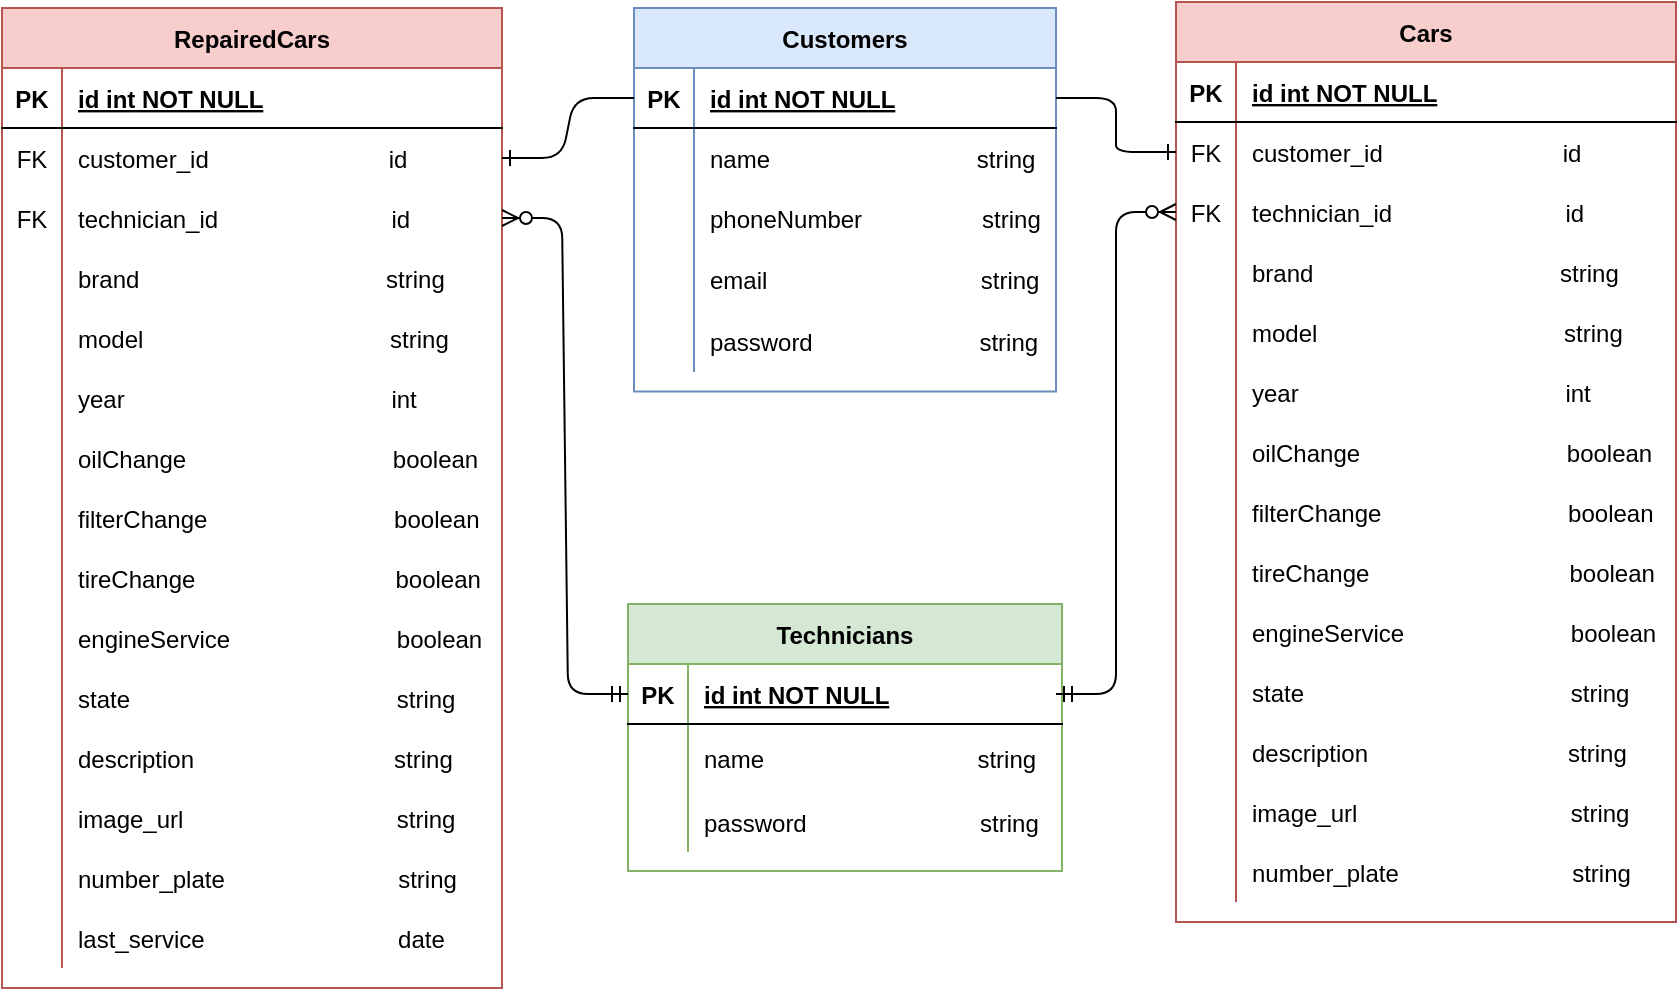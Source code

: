 <mxfile version="17.1.2" type="device"><diagram id="R2lEEEUBdFMjLlhIrx00" name="Page-1"><mxGraphModel dx="1389" dy="529" grid="0" gridSize="10" guides="1" tooltips="1" connect="1" arrows="1" fold="1" page="0" pageScale="1" pageWidth="850" pageHeight="1100" math="0" shadow="0" extFonts="Permanent Marker^https://fonts.googleapis.com/css?family=Permanent+Marker"><root><mxCell id="0"/><mxCell id="1" parent="0"/><mxCell id="C-vyLk0tnHw3VtMMgP7b-2" value="Technicians" style="shape=table;startSize=30;container=1;collapsible=1;childLayout=tableLayout;fixedRows=1;rowLines=0;fontStyle=1;align=center;resizeLast=1;fillColor=#d5e8d4;strokeColor=#82b366;" parent="1" vertex="1"><mxGeometry x="175" y="628" width="217" height="133.55" as="geometry"/></mxCell><mxCell id="C-vyLk0tnHw3VtMMgP7b-3" value="" style="shape=partialRectangle;collapsible=0;dropTarget=0;pointerEvents=0;fillColor=none;points=[[0,0.5],[1,0.5]];portConstraint=eastwest;top=0;left=0;right=0;bottom=1;" parent="C-vyLk0tnHw3VtMMgP7b-2" vertex="1"><mxGeometry y="30" width="217" height="30" as="geometry"/></mxCell><mxCell id="C-vyLk0tnHw3VtMMgP7b-4" value="PK" style="shape=partialRectangle;overflow=hidden;connectable=0;fillColor=none;top=0;left=0;bottom=0;right=0;fontStyle=1;" parent="C-vyLk0tnHw3VtMMgP7b-3" vertex="1"><mxGeometry width="30" height="30" as="geometry"><mxRectangle width="30" height="30" as="alternateBounds"/></mxGeometry></mxCell><mxCell id="C-vyLk0tnHw3VtMMgP7b-5" value="id int NOT NULL " style="shape=partialRectangle;overflow=hidden;connectable=0;fillColor=none;top=0;left=0;bottom=0;right=0;align=left;spacingLeft=6;fontStyle=5;" parent="C-vyLk0tnHw3VtMMgP7b-3" vertex="1"><mxGeometry x="30" width="187" height="30" as="geometry"><mxRectangle width="187" height="30" as="alternateBounds"/></mxGeometry></mxCell><mxCell id="C-vyLk0tnHw3VtMMgP7b-6" value="" style="shape=partialRectangle;collapsible=0;dropTarget=0;pointerEvents=0;fillColor=none;points=[[0,0.5],[1,0.5]];portConstraint=eastwest;top=0;left=0;right=0;bottom=0;" parent="C-vyLk0tnHw3VtMMgP7b-2" vertex="1"><mxGeometry y="60" width="217" height="34" as="geometry"/></mxCell><mxCell id="C-vyLk0tnHw3VtMMgP7b-7" value="" style="shape=partialRectangle;overflow=hidden;connectable=0;fillColor=none;top=0;left=0;bottom=0;right=0;" parent="C-vyLk0tnHw3VtMMgP7b-6" vertex="1"><mxGeometry width="30" height="34" as="geometry"><mxRectangle width="30" height="34" as="alternateBounds"/></mxGeometry></mxCell><mxCell id="C-vyLk0tnHw3VtMMgP7b-8" value="name                                string" style="shape=partialRectangle;overflow=hidden;connectable=0;fillColor=none;top=0;left=0;bottom=0;right=0;align=left;spacingLeft=6;" parent="C-vyLk0tnHw3VtMMgP7b-6" vertex="1"><mxGeometry x="30" width="187" height="34" as="geometry"><mxRectangle width="187" height="34" as="alternateBounds"/></mxGeometry></mxCell><mxCell id="Mqm0urqVZtqfO7B7NkqS-4" style="shape=partialRectangle;collapsible=0;dropTarget=0;pointerEvents=0;fillColor=none;points=[[0,0.5],[1,0.5]];portConstraint=eastwest;top=0;left=0;right=0;bottom=0;" parent="C-vyLk0tnHw3VtMMgP7b-2" vertex="1"><mxGeometry y="94" width="217" height="30" as="geometry"/></mxCell><mxCell id="Mqm0urqVZtqfO7B7NkqS-5" style="shape=partialRectangle;overflow=hidden;connectable=0;fillColor=none;top=0;left=0;bottom=0;right=0;" parent="Mqm0urqVZtqfO7B7NkqS-4" vertex="1"><mxGeometry width="30" height="30" as="geometry"><mxRectangle width="30" height="30" as="alternateBounds"/></mxGeometry></mxCell><mxCell id="Mqm0urqVZtqfO7B7NkqS-6" value="password                          string" style="shape=partialRectangle;overflow=hidden;connectable=0;fillColor=none;top=0;left=0;bottom=0;right=0;align=left;spacingLeft=6;" parent="Mqm0urqVZtqfO7B7NkqS-4" vertex="1"><mxGeometry x="30" width="187" height="30" as="geometry"><mxRectangle width="187" height="30" as="alternateBounds"/></mxGeometry></mxCell><mxCell id="C-vyLk0tnHw3VtMMgP7b-13" value="Cars" style="shape=table;startSize=30;container=1;collapsible=1;childLayout=tableLayout;fixedRows=1;rowLines=0;fontStyle=1;align=center;resizeLast=1;fillColor=#f8cecc;strokeColor=#b85450;" parent="1" vertex="1"><mxGeometry x="449" y="327" width="250" height="460" as="geometry"/></mxCell><mxCell id="C-vyLk0tnHw3VtMMgP7b-14" value="" style="shape=partialRectangle;collapsible=0;dropTarget=0;pointerEvents=0;fillColor=none;points=[[0,0.5],[1,0.5]];portConstraint=eastwest;top=0;left=0;right=0;bottom=1;" parent="C-vyLk0tnHw3VtMMgP7b-13" vertex="1"><mxGeometry y="30" width="250" height="30" as="geometry"/></mxCell><mxCell id="C-vyLk0tnHw3VtMMgP7b-15" value="PK" style="shape=partialRectangle;overflow=hidden;connectable=0;fillColor=none;top=0;left=0;bottom=0;right=0;fontStyle=1;" parent="C-vyLk0tnHw3VtMMgP7b-14" vertex="1"><mxGeometry width="30" height="30" as="geometry"><mxRectangle width="30" height="30" as="alternateBounds"/></mxGeometry></mxCell><mxCell id="C-vyLk0tnHw3VtMMgP7b-16" value="id int NOT NULL " style="shape=partialRectangle;overflow=hidden;connectable=0;fillColor=none;top=0;left=0;bottom=0;right=0;align=left;spacingLeft=6;fontStyle=5;" parent="C-vyLk0tnHw3VtMMgP7b-14" vertex="1"><mxGeometry x="30" width="220" height="30" as="geometry"><mxRectangle width="220" height="30" as="alternateBounds"/></mxGeometry></mxCell><mxCell id="C-vyLk0tnHw3VtMMgP7b-17" value="" style="shape=partialRectangle;collapsible=0;dropTarget=0;pointerEvents=0;fillColor=none;points=[[0,0.5],[1,0.5]];portConstraint=eastwest;top=0;left=0;right=0;bottom=0;" parent="C-vyLk0tnHw3VtMMgP7b-13" vertex="1"><mxGeometry y="60" width="250" height="30" as="geometry"/></mxCell><mxCell id="C-vyLk0tnHw3VtMMgP7b-18" value="FK" style="shape=partialRectangle;overflow=hidden;connectable=0;fillColor=none;top=0;left=0;bottom=0;right=0;" parent="C-vyLk0tnHw3VtMMgP7b-17" vertex="1"><mxGeometry width="30" height="30" as="geometry"><mxRectangle width="30" height="30" as="alternateBounds"/></mxGeometry></mxCell><mxCell id="C-vyLk0tnHw3VtMMgP7b-19" value="customer_id                           id" style="shape=partialRectangle;overflow=hidden;connectable=0;fillColor=none;top=0;left=0;bottom=0;right=0;align=left;spacingLeft=6;" parent="C-vyLk0tnHw3VtMMgP7b-17" vertex="1"><mxGeometry x="30" width="220" height="30" as="geometry"><mxRectangle width="220" height="30" as="alternateBounds"/></mxGeometry></mxCell><mxCell id="C-vyLk0tnHw3VtMMgP7b-20" value="" style="shape=partialRectangle;collapsible=0;dropTarget=0;pointerEvents=0;fillColor=none;points=[[0,0.5],[1,0.5]];portConstraint=eastwest;top=0;left=0;right=0;bottom=0;" parent="C-vyLk0tnHw3VtMMgP7b-13" vertex="1"><mxGeometry y="90" width="250" height="30" as="geometry"/></mxCell><mxCell id="C-vyLk0tnHw3VtMMgP7b-21" value="FK" style="shape=partialRectangle;overflow=hidden;connectable=0;fillColor=none;top=0;left=0;bottom=0;right=0;" parent="C-vyLk0tnHw3VtMMgP7b-20" vertex="1"><mxGeometry width="30" height="30" as="geometry"><mxRectangle width="30" height="30" as="alternateBounds"/></mxGeometry></mxCell><mxCell id="C-vyLk0tnHw3VtMMgP7b-22" value="technician_id                          id" style="shape=partialRectangle;overflow=hidden;connectable=0;fillColor=none;top=0;left=0;bottom=0;right=0;align=left;spacingLeft=6;" parent="C-vyLk0tnHw3VtMMgP7b-20" vertex="1"><mxGeometry x="30" width="220" height="30" as="geometry"><mxRectangle width="220" height="30" as="alternateBounds"/></mxGeometry></mxCell><mxCell id="zgxQLQ_SiuLuktOPLEyu-15" style="shape=partialRectangle;collapsible=0;dropTarget=0;pointerEvents=0;fillColor=none;points=[[0,0.5],[1,0.5]];portConstraint=eastwest;top=0;left=0;right=0;bottom=0;" parent="C-vyLk0tnHw3VtMMgP7b-13" vertex="1"><mxGeometry y="120" width="250" height="30" as="geometry"/></mxCell><mxCell id="zgxQLQ_SiuLuktOPLEyu-16" style="shape=partialRectangle;overflow=hidden;connectable=0;fillColor=none;top=0;left=0;bottom=0;right=0;" parent="zgxQLQ_SiuLuktOPLEyu-15" vertex="1"><mxGeometry width="30" height="30" as="geometry"><mxRectangle width="30" height="30" as="alternateBounds"/></mxGeometry></mxCell><mxCell id="zgxQLQ_SiuLuktOPLEyu-17" value="brand                                     string" style="shape=partialRectangle;overflow=hidden;connectable=0;fillColor=none;top=0;left=0;bottom=0;right=0;align=left;spacingLeft=6;" parent="zgxQLQ_SiuLuktOPLEyu-15" vertex="1"><mxGeometry x="30" width="220" height="30" as="geometry"><mxRectangle width="220" height="30" as="alternateBounds"/></mxGeometry></mxCell><mxCell id="zgxQLQ_SiuLuktOPLEyu-18" style="shape=partialRectangle;collapsible=0;dropTarget=0;pointerEvents=0;fillColor=none;points=[[0,0.5],[1,0.5]];portConstraint=eastwest;top=0;left=0;right=0;bottom=0;" parent="C-vyLk0tnHw3VtMMgP7b-13" vertex="1"><mxGeometry y="150" width="250" height="30" as="geometry"/></mxCell><mxCell id="zgxQLQ_SiuLuktOPLEyu-19" style="shape=partialRectangle;overflow=hidden;connectable=0;fillColor=none;top=0;left=0;bottom=0;right=0;" parent="zgxQLQ_SiuLuktOPLEyu-18" vertex="1"><mxGeometry width="30" height="30" as="geometry"><mxRectangle width="30" height="30" as="alternateBounds"/></mxGeometry></mxCell><mxCell id="zgxQLQ_SiuLuktOPLEyu-20" value="model                                     string" style="shape=partialRectangle;overflow=hidden;connectable=0;fillColor=none;top=0;left=0;bottom=0;right=0;align=left;spacingLeft=6;" parent="zgxQLQ_SiuLuktOPLEyu-18" vertex="1"><mxGeometry x="30" width="220" height="30" as="geometry"><mxRectangle width="220" height="30" as="alternateBounds"/></mxGeometry></mxCell><mxCell id="zgxQLQ_SiuLuktOPLEyu-21" style="shape=partialRectangle;collapsible=0;dropTarget=0;pointerEvents=0;fillColor=none;points=[[0,0.5],[1,0.5]];portConstraint=eastwest;top=0;left=0;right=0;bottom=0;" parent="C-vyLk0tnHw3VtMMgP7b-13" vertex="1"><mxGeometry y="180" width="250" height="30" as="geometry"/></mxCell><mxCell id="zgxQLQ_SiuLuktOPLEyu-22" style="shape=partialRectangle;overflow=hidden;connectable=0;fillColor=none;top=0;left=0;bottom=0;right=0;" parent="zgxQLQ_SiuLuktOPLEyu-21" vertex="1"><mxGeometry width="30" height="30" as="geometry"><mxRectangle width="30" height="30" as="alternateBounds"/></mxGeometry></mxCell><mxCell id="zgxQLQ_SiuLuktOPLEyu-23" value="year                                        int " style="shape=partialRectangle;overflow=hidden;connectable=0;fillColor=none;top=0;left=0;bottom=0;right=0;align=left;spacingLeft=6;" parent="zgxQLQ_SiuLuktOPLEyu-21" vertex="1"><mxGeometry x="30" width="220" height="30" as="geometry"><mxRectangle width="220" height="30" as="alternateBounds"/></mxGeometry></mxCell><mxCell id="zgxQLQ_SiuLuktOPLEyu-24" style="shape=partialRectangle;collapsible=0;dropTarget=0;pointerEvents=0;fillColor=none;points=[[0,0.5],[1,0.5]];portConstraint=eastwest;top=0;left=0;right=0;bottom=0;" parent="C-vyLk0tnHw3VtMMgP7b-13" vertex="1"><mxGeometry y="210" width="250" height="30" as="geometry"/></mxCell><mxCell id="zgxQLQ_SiuLuktOPLEyu-25" style="shape=partialRectangle;overflow=hidden;connectable=0;fillColor=none;top=0;left=0;bottom=0;right=0;" parent="zgxQLQ_SiuLuktOPLEyu-24" vertex="1"><mxGeometry width="30" height="30" as="geometry"><mxRectangle width="30" height="30" as="alternateBounds"/></mxGeometry></mxCell><mxCell id="zgxQLQ_SiuLuktOPLEyu-26" value="oilChange                               boolean" style="shape=partialRectangle;overflow=hidden;connectable=0;fillColor=none;top=0;left=0;bottom=0;right=0;align=left;spacingLeft=6;" parent="zgxQLQ_SiuLuktOPLEyu-24" vertex="1"><mxGeometry x="30" width="220" height="30" as="geometry"><mxRectangle width="220" height="30" as="alternateBounds"/></mxGeometry></mxCell><mxCell id="zgxQLQ_SiuLuktOPLEyu-27" style="shape=partialRectangle;collapsible=0;dropTarget=0;pointerEvents=0;fillColor=none;points=[[0,0.5],[1,0.5]];portConstraint=eastwest;top=0;left=0;right=0;bottom=0;" parent="C-vyLk0tnHw3VtMMgP7b-13" vertex="1"><mxGeometry y="240" width="250" height="30" as="geometry"/></mxCell><mxCell id="zgxQLQ_SiuLuktOPLEyu-28" style="shape=partialRectangle;overflow=hidden;connectable=0;fillColor=none;top=0;left=0;bottom=0;right=0;" parent="zgxQLQ_SiuLuktOPLEyu-27" vertex="1"><mxGeometry width="30" height="30" as="geometry"><mxRectangle width="30" height="30" as="alternateBounds"/></mxGeometry></mxCell><mxCell id="zgxQLQ_SiuLuktOPLEyu-29" value="filterChange                            boolean" style="shape=partialRectangle;overflow=hidden;connectable=0;fillColor=none;top=0;left=0;bottom=0;right=0;align=left;spacingLeft=6;" parent="zgxQLQ_SiuLuktOPLEyu-27" vertex="1"><mxGeometry x="30" width="220" height="30" as="geometry"><mxRectangle width="220" height="30" as="alternateBounds"/></mxGeometry></mxCell><mxCell id="zgxQLQ_SiuLuktOPLEyu-30" style="shape=partialRectangle;collapsible=0;dropTarget=0;pointerEvents=0;fillColor=none;points=[[0,0.5],[1,0.5]];portConstraint=eastwest;top=0;left=0;right=0;bottom=0;" parent="C-vyLk0tnHw3VtMMgP7b-13" vertex="1"><mxGeometry y="270" width="250" height="30" as="geometry"/></mxCell><mxCell id="zgxQLQ_SiuLuktOPLEyu-31" style="shape=partialRectangle;overflow=hidden;connectable=0;fillColor=none;top=0;left=0;bottom=0;right=0;" parent="zgxQLQ_SiuLuktOPLEyu-30" vertex="1"><mxGeometry width="30" height="30" as="geometry"><mxRectangle width="30" height="30" as="alternateBounds"/></mxGeometry></mxCell><mxCell id="zgxQLQ_SiuLuktOPLEyu-32" value="tireChange                              boolean" style="shape=partialRectangle;overflow=hidden;connectable=0;fillColor=none;top=0;left=0;bottom=0;right=0;align=left;spacingLeft=6;" parent="zgxQLQ_SiuLuktOPLEyu-30" vertex="1"><mxGeometry x="30" width="220" height="30" as="geometry"><mxRectangle width="220" height="30" as="alternateBounds"/></mxGeometry></mxCell><mxCell id="zgxQLQ_SiuLuktOPLEyu-33" style="shape=partialRectangle;collapsible=0;dropTarget=0;pointerEvents=0;fillColor=none;points=[[0,0.5],[1,0.5]];portConstraint=eastwest;top=0;left=0;right=0;bottom=0;" parent="C-vyLk0tnHw3VtMMgP7b-13" vertex="1"><mxGeometry y="300" width="250" height="30" as="geometry"/></mxCell><mxCell id="zgxQLQ_SiuLuktOPLEyu-34" style="shape=partialRectangle;overflow=hidden;connectable=0;fillColor=none;top=0;left=0;bottom=0;right=0;" parent="zgxQLQ_SiuLuktOPLEyu-33" vertex="1"><mxGeometry width="30" height="30" as="geometry"><mxRectangle width="30" height="30" as="alternateBounds"/></mxGeometry></mxCell><mxCell id="zgxQLQ_SiuLuktOPLEyu-35" value="engineService                         boolean" style="shape=partialRectangle;overflow=hidden;connectable=0;fillColor=none;top=0;left=0;bottom=0;right=0;align=left;spacingLeft=6;" parent="zgxQLQ_SiuLuktOPLEyu-33" vertex="1"><mxGeometry x="30" width="220" height="30" as="geometry"><mxRectangle width="220" height="30" as="alternateBounds"/></mxGeometry></mxCell><mxCell id="DJrcfPW06Q6BElmi0bfK-4" style="shape=partialRectangle;collapsible=0;dropTarget=0;pointerEvents=0;fillColor=none;points=[[0,0.5],[1,0.5]];portConstraint=eastwest;top=0;left=0;right=0;bottom=0;" parent="C-vyLk0tnHw3VtMMgP7b-13" vertex="1"><mxGeometry y="330" width="250" height="30" as="geometry"/></mxCell><mxCell id="DJrcfPW06Q6BElmi0bfK-5" style="shape=partialRectangle;overflow=hidden;connectable=0;fillColor=none;top=0;left=0;bottom=0;right=0;" parent="DJrcfPW06Q6BElmi0bfK-4" vertex="1"><mxGeometry width="30" height="30" as="geometry"><mxRectangle width="30" height="30" as="alternateBounds"/></mxGeometry></mxCell><mxCell id="DJrcfPW06Q6BElmi0bfK-6" value="state                                        string" style="shape=partialRectangle;overflow=hidden;connectable=0;fillColor=none;top=0;left=0;bottom=0;right=0;align=left;spacingLeft=6;" parent="DJrcfPW06Q6BElmi0bfK-4" vertex="1"><mxGeometry x="30" width="220" height="30" as="geometry"><mxRectangle width="220" height="30" as="alternateBounds"/></mxGeometry></mxCell><mxCell id="zgxQLQ_SiuLuktOPLEyu-36" style="shape=partialRectangle;collapsible=0;dropTarget=0;pointerEvents=0;fillColor=none;points=[[0,0.5],[1,0.5]];portConstraint=eastwest;top=0;left=0;right=0;bottom=0;" parent="C-vyLk0tnHw3VtMMgP7b-13" vertex="1"><mxGeometry y="360" width="250" height="30" as="geometry"/></mxCell><mxCell id="zgxQLQ_SiuLuktOPLEyu-37" style="shape=partialRectangle;overflow=hidden;connectable=0;fillColor=none;top=0;left=0;bottom=0;right=0;" parent="zgxQLQ_SiuLuktOPLEyu-36" vertex="1"><mxGeometry width="30" height="30" as="geometry"><mxRectangle width="30" height="30" as="alternateBounds"/></mxGeometry></mxCell><mxCell id="zgxQLQ_SiuLuktOPLEyu-38" value="description                              string" style="shape=partialRectangle;overflow=hidden;connectable=0;fillColor=none;top=0;left=0;bottom=0;right=0;align=left;spacingLeft=6;" parent="zgxQLQ_SiuLuktOPLEyu-36" vertex="1"><mxGeometry x="30" width="220" height="30" as="geometry"><mxRectangle width="220" height="30" as="alternateBounds"/></mxGeometry></mxCell><mxCell id="DJrcfPW06Q6BElmi0bfK-1" style="shape=partialRectangle;collapsible=0;dropTarget=0;pointerEvents=0;fillColor=none;points=[[0,0.5],[1,0.5]];portConstraint=eastwest;top=0;left=0;right=0;bottom=0;" parent="C-vyLk0tnHw3VtMMgP7b-13" vertex="1"><mxGeometry y="390" width="250" height="30" as="geometry"/></mxCell><mxCell id="DJrcfPW06Q6BElmi0bfK-2" style="shape=partialRectangle;overflow=hidden;connectable=0;fillColor=none;top=0;left=0;bottom=0;right=0;" parent="DJrcfPW06Q6BElmi0bfK-1" vertex="1"><mxGeometry width="30" height="30" as="geometry"><mxRectangle width="30" height="30" as="alternateBounds"/></mxGeometry></mxCell><mxCell id="DJrcfPW06Q6BElmi0bfK-3" value="image_url                                string" style="shape=partialRectangle;overflow=hidden;connectable=0;fillColor=none;top=0;left=0;bottom=0;right=0;align=left;spacingLeft=6;" parent="DJrcfPW06Q6BElmi0bfK-1" vertex="1"><mxGeometry x="30" width="220" height="30" as="geometry"><mxRectangle width="220" height="30" as="alternateBounds"/></mxGeometry></mxCell><mxCell id="Mqm0urqVZtqfO7B7NkqS-1" style="shape=partialRectangle;collapsible=0;dropTarget=0;pointerEvents=0;fillColor=none;points=[[0,0.5],[1,0.5]];portConstraint=eastwest;top=0;left=0;right=0;bottom=0;" parent="C-vyLk0tnHw3VtMMgP7b-13" vertex="1"><mxGeometry y="420" width="250" height="30" as="geometry"/></mxCell><mxCell id="Mqm0urqVZtqfO7B7NkqS-2" style="shape=partialRectangle;overflow=hidden;connectable=0;fillColor=none;top=0;left=0;bottom=0;right=0;" parent="Mqm0urqVZtqfO7B7NkqS-1" vertex="1"><mxGeometry width="30" height="30" as="geometry"><mxRectangle width="30" height="30" as="alternateBounds"/></mxGeometry></mxCell><mxCell id="Mqm0urqVZtqfO7B7NkqS-3" value="number_plate                          string" style="shape=partialRectangle;overflow=hidden;connectable=0;fillColor=none;top=0;left=0;bottom=0;right=0;align=left;spacingLeft=6;" parent="Mqm0urqVZtqfO7B7NkqS-1" vertex="1"><mxGeometry x="30" width="220" height="30" as="geometry"><mxRectangle width="220" height="30" as="alternateBounds"/></mxGeometry></mxCell><mxCell id="C-vyLk0tnHw3VtMMgP7b-23" value="Customers" style="shape=table;startSize=30;container=1;collapsible=1;childLayout=tableLayout;fixedRows=1;rowLines=0;fontStyle=1;align=center;resizeLast=1;fillColor=#dae8fc;strokeColor=#6c8ebf;" parent="1" vertex="1"><mxGeometry x="178" y="330" width="211" height="191.75" as="geometry"/></mxCell><mxCell id="C-vyLk0tnHw3VtMMgP7b-24" value="" style="shape=partialRectangle;collapsible=0;dropTarget=0;pointerEvents=0;fillColor=none;points=[[0,0.5],[1,0.5]];portConstraint=eastwest;top=0;left=0;right=0;bottom=1;" parent="C-vyLk0tnHw3VtMMgP7b-23" vertex="1"><mxGeometry y="30" width="211" height="30" as="geometry"/></mxCell><mxCell id="C-vyLk0tnHw3VtMMgP7b-25" value="PK" style="shape=partialRectangle;overflow=hidden;connectable=0;fillColor=none;top=0;left=0;bottom=0;right=0;fontStyle=1;" parent="C-vyLk0tnHw3VtMMgP7b-24" vertex="1"><mxGeometry width="30" height="30" as="geometry"><mxRectangle width="30" height="30" as="alternateBounds"/></mxGeometry></mxCell><mxCell id="C-vyLk0tnHw3VtMMgP7b-26" value="id int NOT NULL " style="shape=partialRectangle;overflow=hidden;connectable=0;fillColor=none;top=0;left=0;bottom=0;right=0;align=left;spacingLeft=6;fontStyle=5;" parent="C-vyLk0tnHw3VtMMgP7b-24" vertex="1"><mxGeometry x="30" width="181" height="30" as="geometry"><mxRectangle width="181" height="30" as="alternateBounds"/></mxGeometry></mxCell><mxCell id="C-vyLk0tnHw3VtMMgP7b-27" value="" style="shape=partialRectangle;collapsible=0;dropTarget=0;pointerEvents=0;fillColor=none;points=[[0,0.5],[1,0.5]];portConstraint=eastwest;top=0;left=0;right=0;bottom=0;" parent="C-vyLk0tnHw3VtMMgP7b-23" vertex="1"><mxGeometry y="60" width="211" height="30" as="geometry"/></mxCell><mxCell id="C-vyLk0tnHw3VtMMgP7b-28" value="" style="shape=partialRectangle;overflow=hidden;connectable=0;fillColor=none;top=0;left=0;bottom=0;right=0;" parent="C-vyLk0tnHw3VtMMgP7b-27" vertex="1"><mxGeometry width="30" height="30" as="geometry"><mxRectangle width="30" height="30" as="alternateBounds"/></mxGeometry></mxCell><mxCell id="C-vyLk0tnHw3VtMMgP7b-29" value="name                               string" style="shape=partialRectangle;overflow=hidden;connectable=0;fillColor=none;top=0;left=0;bottom=0;right=0;align=left;spacingLeft=6;" parent="C-vyLk0tnHw3VtMMgP7b-27" vertex="1"><mxGeometry x="30" width="181" height="30" as="geometry"><mxRectangle width="181" height="30" as="alternateBounds"/></mxGeometry></mxCell><mxCell id="zgxQLQ_SiuLuktOPLEyu-3" style="shape=partialRectangle;collapsible=0;dropTarget=0;pointerEvents=0;fillColor=none;points=[[0,0.5],[1,0.5]];portConstraint=eastwest;top=0;left=0;right=0;bottom=0;" parent="C-vyLk0tnHw3VtMMgP7b-23" vertex="1"><mxGeometry y="90" width="211" height="30" as="geometry"/></mxCell><mxCell id="zgxQLQ_SiuLuktOPLEyu-4" style="shape=partialRectangle;overflow=hidden;connectable=0;fillColor=none;top=0;left=0;bottom=0;right=0;" parent="zgxQLQ_SiuLuktOPLEyu-3" vertex="1"><mxGeometry width="30" height="30" as="geometry"><mxRectangle width="30" height="30" as="alternateBounds"/></mxGeometry></mxCell><mxCell id="zgxQLQ_SiuLuktOPLEyu-5" value="phoneNumber                  string" style="shape=partialRectangle;overflow=hidden;connectable=0;fillColor=none;top=0;left=0;bottom=0;right=0;align=left;spacingLeft=6;" parent="zgxQLQ_SiuLuktOPLEyu-3" vertex="1"><mxGeometry x="30" width="181" height="30" as="geometry"><mxRectangle width="181" height="30" as="alternateBounds"/></mxGeometry></mxCell><mxCell id="zgxQLQ_SiuLuktOPLEyu-6" style="shape=partialRectangle;collapsible=0;dropTarget=0;pointerEvents=0;fillColor=none;points=[[0,0.5],[1,0.5]];portConstraint=eastwest;top=0;left=0;right=0;bottom=0;" parent="C-vyLk0tnHw3VtMMgP7b-23" vertex="1"><mxGeometry y="120" width="211" height="31" as="geometry"/></mxCell><mxCell id="zgxQLQ_SiuLuktOPLEyu-7" style="shape=partialRectangle;overflow=hidden;connectable=0;fillColor=none;top=0;left=0;bottom=0;right=0;" parent="zgxQLQ_SiuLuktOPLEyu-6" vertex="1"><mxGeometry width="30" height="31" as="geometry"><mxRectangle width="30" height="31" as="alternateBounds"/></mxGeometry></mxCell><mxCell id="zgxQLQ_SiuLuktOPLEyu-8" value="email                                string" style="shape=partialRectangle;overflow=hidden;connectable=0;fillColor=none;top=0;left=0;bottom=0;right=0;align=left;spacingLeft=6;" parent="zgxQLQ_SiuLuktOPLEyu-6" vertex="1"><mxGeometry x="30" width="181" height="31" as="geometry"><mxRectangle width="181" height="31" as="alternateBounds"/></mxGeometry></mxCell><mxCell id="Mqm0urqVZtqfO7B7NkqS-7" style="shape=partialRectangle;collapsible=0;dropTarget=0;pointerEvents=0;fillColor=none;points=[[0,0.5],[1,0.5]];portConstraint=eastwest;top=0;left=0;right=0;bottom=0;" parent="C-vyLk0tnHw3VtMMgP7b-23" vertex="1"><mxGeometry y="151" width="211" height="31" as="geometry"/></mxCell><mxCell id="Mqm0urqVZtqfO7B7NkqS-8" style="shape=partialRectangle;overflow=hidden;connectable=0;fillColor=none;top=0;left=0;bottom=0;right=0;" parent="Mqm0urqVZtqfO7B7NkqS-7" vertex="1"><mxGeometry width="30" height="31" as="geometry"><mxRectangle width="30" height="31" as="alternateBounds"/></mxGeometry></mxCell><mxCell id="Mqm0urqVZtqfO7B7NkqS-9" value="password                         string" style="shape=partialRectangle;overflow=hidden;connectable=0;fillColor=none;top=0;left=0;bottom=0;right=0;align=left;spacingLeft=6;" parent="Mqm0urqVZtqfO7B7NkqS-7" vertex="1"><mxGeometry x="30" width="181" height="31" as="geometry"><mxRectangle width="181" height="31" as="alternateBounds"/></mxGeometry></mxCell><mxCell id="DJrcfPW06Q6BElmi0bfK-11" value="" style="edgeStyle=entityRelationEdgeStyle;fontSize=12;html=1;endArrow=ERzeroToMany;startArrow=ERmandOne;rounded=1;entryX=0;entryY=0.5;entryDx=0;entryDy=0;" parent="1" target="C-vyLk0tnHw3VtMMgP7b-20" edge="1"><mxGeometry width="100" height="100" relative="1" as="geometry"><mxPoint x="389" y="673" as="sourcePoint"/><mxPoint x="489" y="573" as="targetPoint"/></mxGeometry></mxCell><mxCell id="DJrcfPW06Q6BElmi0bfK-13" value="" style="edgeStyle=entityRelationEdgeStyle;fontSize=12;html=1;endArrow=ERone;endFill=1;rounded=1;entryX=0;entryY=0.5;entryDx=0;entryDy=0;exitX=1;exitY=0.5;exitDx=0;exitDy=0;" parent="1" source="C-vyLk0tnHw3VtMMgP7b-24" target="C-vyLk0tnHw3VtMMgP7b-17" edge="1"><mxGeometry width="100" height="100" relative="1" as="geometry"><mxPoint x="189" y="641" as="sourcePoint"/><mxPoint x="289" y="541" as="targetPoint"/></mxGeometry></mxCell><mxCell id="Mqm0urqVZtqfO7B7NkqS-10" value="RepairedCars" style="shape=table;startSize=30;container=1;collapsible=1;childLayout=tableLayout;fixedRows=1;rowLines=0;fontStyle=1;align=center;resizeLast=1;fillColor=#f8cecc;strokeColor=#b85450;" parent="1" vertex="1"><mxGeometry x="-138" y="330" width="250" height="490" as="geometry"/></mxCell><mxCell id="Mqm0urqVZtqfO7B7NkqS-11" value="" style="shape=partialRectangle;collapsible=0;dropTarget=0;pointerEvents=0;fillColor=none;points=[[0,0.5],[1,0.5]];portConstraint=eastwest;top=0;left=0;right=0;bottom=1;" parent="Mqm0urqVZtqfO7B7NkqS-10" vertex="1"><mxGeometry y="30" width="250" height="30" as="geometry"/></mxCell><mxCell id="Mqm0urqVZtqfO7B7NkqS-12" value="PK" style="shape=partialRectangle;overflow=hidden;connectable=0;fillColor=none;top=0;left=0;bottom=0;right=0;fontStyle=1;" parent="Mqm0urqVZtqfO7B7NkqS-11" vertex="1"><mxGeometry width="30" height="30" as="geometry"><mxRectangle width="30" height="30" as="alternateBounds"/></mxGeometry></mxCell><mxCell id="Mqm0urqVZtqfO7B7NkqS-13" value="id int NOT NULL " style="shape=partialRectangle;overflow=hidden;connectable=0;fillColor=none;top=0;left=0;bottom=0;right=0;align=left;spacingLeft=6;fontStyle=5;" parent="Mqm0urqVZtqfO7B7NkqS-11" vertex="1"><mxGeometry x="30" width="220" height="30" as="geometry"><mxRectangle width="220" height="30" as="alternateBounds"/></mxGeometry></mxCell><mxCell id="Mqm0urqVZtqfO7B7NkqS-14" value="" style="shape=partialRectangle;collapsible=0;dropTarget=0;pointerEvents=0;fillColor=none;points=[[0,0.5],[1,0.5]];portConstraint=eastwest;top=0;left=0;right=0;bottom=0;" parent="Mqm0urqVZtqfO7B7NkqS-10" vertex="1"><mxGeometry y="60" width="250" height="30" as="geometry"/></mxCell><mxCell id="Mqm0urqVZtqfO7B7NkqS-15" value="FK" style="shape=partialRectangle;overflow=hidden;connectable=0;fillColor=none;top=0;left=0;bottom=0;right=0;" parent="Mqm0urqVZtqfO7B7NkqS-14" vertex="1"><mxGeometry width="30" height="30" as="geometry"><mxRectangle width="30" height="30" as="alternateBounds"/></mxGeometry></mxCell><mxCell id="Mqm0urqVZtqfO7B7NkqS-16" value="customer_id                           id" style="shape=partialRectangle;overflow=hidden;connectable=0;fillColor=none;top=0;left=0;bottom=0;right=0;align=left;spacingLeft=6;" parent="Mqm0urqVZtqfO7B7NkqS-14" vertex="1"><mxGeometry x="30" width="220" height="30" as="geometry"><mxRectangle width="220" height="30" as="alternateBounds"/></mxGeometry></mxCell><mxCell id="Mqm0urqVZtqfO7B7NkqS-17" value="" style="shape=partialRectangle;collapsible=0;dropTarget=0;pointerEvents=0;fillColor=none;points=[[0,0.5],[1,0.5]];portConstraint=eastwest;top=0;left=0;right=0;bottom=0;" parent="Mqm0urqVZtqfO7B7NkqS-10" vertex="1"><mxGeometry y="90" width="250" height="30" as="geometry"/></mxCell><mxCell id="Mqm0urqVZtqfO7B7NkqS-18" value="FK" style="shape=partialRectangle;overflow=hidden;connectable=0;fillColor=none;top=0;left=0;bottom=0;right=0;" parent="Mqm0urqVZtqfO7B7NkqS-17" vertex="1"><mxGeometry width="30" height="30" as="geometry"><mxRectangle width="30" height="30" as="alternateBounds"/></mxGeometry></mxCell><mxCell id="Mqm0urqVZtqfO7B7NkqS-19" value="technician_id                          id" style="shape=partialRectangle;overflow=hidden;connectable=0;fillColor=none;top=0;left=0;bottom=0;right=0;align=left;spacingLeft=6;" parent="Mqm0urqVZtqfO7B7NkqS-17" vertex="1"><mxGeometry x="30" width="220" height="30" as="geometry"><mxRectangle width="220" height="30" as="alternateBounds"/></mxGeometry></mxCell><mxCell id="Mqm0urqVZtqfO7B7NkqS-20" style="shape=partialRectangle;collapsible=0;dropTarget=0;pointerEvents=0;fillColor=none;points=[[0,0.5],[1,0.5]];portConstraint=eastwest;top=0;left=0;right=0;bottom=0;" parent="Mqm0urqVZtqfO7B7NkqS-10" vertex="1"><mxGeometry y="120" width="250" height="30" as="geometry"/></mxCell><mxCell id="Mqm0urqVZtqfO7B7NkqS-21" style="shape=partialRectangle;overflow=hidden;connectable=0;fillColor=none;top=0;left=0;bottom=0;right=0;" parent="Mqm0urqVZtqfO7B7NkqS-20" vertex="1"><mxGeometry width="30" height="30" as="geometry"><mxRectangle width="30" height="30" as="alternateBounds"/></mxGeometry></mxCell><mxCell id="Mqm0urqVZtqfO7B7NkqS-22" value="brand                                     string" style="shape=partialRectangle;overflow=hidden;connectable=0;fillColor=none;top=0;left=0;bottom=0;right=0;align=left;spacingLeft=6;" parent="Mqm0urqVZtqfO7B7NkqS-20" vertex="1"><mxGeometry x="30" width="220" height="30" as="geometry"><mxRectangle width="220" height="30" as="alternateBounds"/></mxGeometry></mxCell><mxCell id="Mqm0urqVZtqfO7B7NkqS-23" style="shape=partialRectangle;collapsible=0;dropTarget=0;pointerEvents=0;fillColor=none;points=[[0,0.5],[1,0.5]];portConstraint=eastwest;top=0;left=0;right=0;bottom=0;" parent="Mqm0urqVZtqfO7B7NkqS-10" vertex="1"><mxGeometry y="150" width="250" height="30" as="geometry"/></mxCell><mxCell id="Mqm0urqVZtqfO7B7NkqS-24" style="shape=partialRectangle;overflow=hidden;connectable=0;fillColor=none;top=0;left=0;bottom=0;right=0;" parent="Mqm0urqVZtqfO7B7NkqS-23" vertex="1"><mxGeometry width="30" height="30" as="geometry"><mxRectangle width="30" height="30" as="alternateBounds"/></mxGeometry></mxCell><mxCell id="Mqm0urqVZtqfO7B7NkqS-25" value="model                                     string" style="shape=partialRectangle;overflow=hidden;connectable=0;fillColor=none;top=0;left=0;bottom=0;right=0;align=left;spacingLeft=6;" parent="Mqm0urqVZtqfO7B7NkqS-23" vertex="1"><mxGeometry x="30" width="220" height="30" as="geometry"><mxRectangle width="220" height="30" as="alternateBounds"/></mxGeometry></mxCell><mxCell id="Mqm0urqVZtqfO7B7NkqS-26" style="shape=partialRectangle;collapsible=0;dropTarget=0;pointerEvents=0;fillColor=none;points=[[0,0.5],[1,0.5]];portConstraint=eastwest;top=0;left=0;right=0;bottom=0;" parent="Mqm0urqVZtqfO7B7NkqS-10" vertex="1"><mxGeometry y="180" width="250" height="30" as="geometry"/></mxCell><mxCell id="Mqm0urqVZtqfO7B7NkqS-27" style="shape=partialRectangle;overflow=hidden;connectable=0;fillColor=none;top=0;left=0;bottom=0;right=0;" parent="Mqm0urqVZtqfO7B7NkqS-26" vertex="1"><mxGeometry width="30" height="30" as="geometry"><mxRectangle width="30" height="30" as="alternateBounds"/></mxGeometry></mxCell><mxCell id="Mqm0urqVZtqfO7B7NkqS-28" value="year                                        int " style="shape=partialRectangle;overflow=hidden;connectable=0;fillColor=none;top=0;left=0;bottom=0;right=0;align=left;spacingLeft=6;" parent="Mqm0urqVZtqfO7B7NkqS-26" vertex="1"><mxGeometry x="30" width="220" height="30" as="geometry"><mxRectangle width="220" height="30" as="alternateBounds"/></mxGeometry></mxCell><mxCell id="Mqm0urqVZtqfO7B7NkqS-29" style="shape=partialRectangle;collapsible=0;dropTarget=0;pointerEvents=0;fillColor=none;points=[[0,0.5],[1,0.5]];portConstraint=eastwest;top=0;left=0;right=0;bottom=0;" parent="Mqm0urqVZtqfO7B7NkqS-10" vertex="1"><mxGeometry y="210" width="250" height="30" as="geometry"/></mxCell><mxCell id="Mqm0urqVZtqfO7B7NkqS-30" style="shape=partialRectangle;overflow=hidden;connectable=0;fillColor=none;top=0;left=0;bottom=0;right=0;" parent="Mqm0urqVZtqfO7B7NkqS-29" vertex="1"><mxGeometry width="30" height="30" as="geometry"><mxRectangle width="30" height="30" as="alternateBounds"/></mxGeometry></mxCell><mxCell id="Mqm0urqVZtqfO7B7NkqS-31" value="oilChange                               boolean" style="shape=partialRectangle;overflow=hidden;connectable=0;fillColor=none;top=0;left=0;bottom=0;right=0;align=left;spacingLeft=6;" parent="Mqm0urqVZtqfO7B7NkqS-29" vertex="1"><mxGeometry x="30" width="220" height="30" as="geometry"><mxRectangle width="220" height="30" as="alternateBounds"/></mxGeometry></mxCell><mxCell id="Mqm0urqVZtqfO7B7NkqS-32" style="shape=partialRectangle;collapsible=0;dropTarget=0;pointerEvents=0;fillColor=none;points=[[0,0.5],[1,0.5]];portConstraint=eastwest;top=0;left=0;right=0;bottom=0;" parent="Mqm0urqVZtqfO7B7NkqS-10" vertex="1"><mxGeometry y="240" width="250" height="30" as="geometry"/></mxCell><mxCell id="Mqm0urqVZtqfO7B7NkqS-33" style="shape=partialRectangle;overflow=hidden;connectable=0;fillColor=none;top=0;left=0;bottom=0;right=0;" parent="Mqm0urqVZtqfO7B7NkqS-32" vertex="1"><mxGeometry width="30" height="30" as="geometry"><mxRectangle width="30" height="30" as="alternateBounds"/></mxGeometry></mxCell><mxCell id="Mqm0urqVZtqfO7B7NkqS-34" value="filterChange                            boolean" style="shape=partialRectangle;overflow=hidden;connectable=0;fillColor=none;top=0;left=0;bottom=0;right=0;align=left;spacingLeft=6;" parent="Mqm0urqVZtqfO7B7NkqS-32" vertex="1"><mxGeometry x="30" width="220" height="30" as="geometry"><mxRectangle width="220" height="30" as="alternateBounds"/></mxGeometry></mxCell><mxCell id="Mqm0urqVZtqfO7B7NkqS-35" style="shape=partialRectangle;collapsible=0;dropTarget=0;pointerEvents=0;fillColor=none;points=[[0,0.5],[1,0.5]];portConstraint=eastwest;top=0;left=0;right=0;bottom=0;" parent="Mqm0urqVZtqfO7B7NkqS-10" vertex="1"><mxGeometry y="270" width="250" height="30" as="geometry"/></mxCell><mxCell id="Mqm0urqVZtqfO7B7NkqS-36" style="shape=partialRectangle;overflow=hidden;connectable=0;fillColor=none;top=0;left=0;bottom=0;right=0;" parent="Mqm0urqVZtqfO7B7NkqS-35" vertex="1"><mxGeometry width="30" height="30" as="geometry"><mxRectangle width="30" height="30" as="alternateBounds"/></mxGeometry></mxCell><mxCell id="Mqm0urqVZtqfO7B7NkqS-37" value="tireChange                              boolean" style="shape=partialRectangle;overflow=hidden;connectable=0;fillColor=none;top=0;left=0;bottom=0;right=0;align=left;spacingLeft=6;" parent="Mqm0urqVZtqfO7B7NkqS-35" vertex="1"><mxGeometry x="30" width="220" height="30" as="geometry"><mxRectangle width="220" height="30" as="alternateBounds"/></mxGeometry></mxCell><mxCell id="Mqm0urqVZtqfO7B7NkqS-38" style="shape=partialRectangle;collapsible=0;dropTarget=0;pointerEvents=0;fillColor=none;points=[[0,0.5],[1,0.5]];portConstraint=eastwest;top=0;left=0;right=0;bottom=0;" parent="Mqm0urqVZtqfO7B7NkqS-10" vertex="1"><mxGeometry y="300" width="250" height="30" as="geometry"/></mxCell><mxCell id="Mqm0urqVZtqfO7B7NkqS-39" style="shape=partialRectangle;overflow=hidden;connectable=0;fillColor=none;top=0;left=0;bottom=0;right=0;" parent="Mqm0urqVZtqfO7B7NkqS-38" vertex="1"><mxGeometry width="30" height="30" as="geometry"><mxRectangle width="30" height="30" as="alternateBounds"/></mxGeometry></mxCell><mxCell id="Mqm0urqVZtqfO7B7NkqS-40" value="engineService                         boolean" style="shape=partialRectangle;overflow=hidden;connectable=0;fillColor=none;top=0;left=0;bottom=0;right=0;align=left;spacingLeft=6;" parent="Mqm0urqVZtqfO7B7NkqS-38" vertex="1"><mxGeometry x="30" width="220" height="30" as="geometry"><mxRectangle width="220" height="30" as="alternateBounds"/></mxGeometry></mxCell><mxCell id="Mqm0urqVZtqfO7B7NkqS-41" style="shape=partialRectangle;collapsible=0;dropTarget=0;pointerEvents=0;fillColor=none;points=[[0,0.5],[1,0.5]];portConstraint=eastwest;top=0;left=0;right=0;bottom=0;" parent="Mqm0urqVZtqfO7B7NkqS-10" vertex="1"><mxGeometry y="330" width="250" height="30" as="geometry"/></mxCell><mxCell id="Mqm0urqVZtqfO7B7NkqS-42" style="shape=partialRectangle;overflow=hidden;connectable=0;fillColor=none;top=0;left=0;bottom=0;right=0;" parent="Mqm0urqVZtqfO7B7NkqS-41" vertex="1"><mxGeometry width="30" height="30" as="geometry"><mxRectangle width="30" height="30" as="alternateBounds"/></mxGeometry></mxCell><mxCell id="Mqm0urqVZtqfO7B7NkqS-43" value="state                                        string" style="shape=partialRectangle;overflow=hidden;connectable=0;fillColor=none;top=0;left=0;bottom=0;right=0;align=left;spacingLeft=6;" parent="Mqm0urqVZtqfO7B7NkqS-41" vertex="1"><mxGeometry x="30" width="220" height="30" as="geometry"><mxRectangle width="220" height="30" as="alternateBounds"/></mxGeometry></mxCell><mxCell id="Mqm0urqVZtqfO7B7NkqS-44" style="shape=partialRectangle;collapsible=0;dropTarget=0;pointerEvents=0;fillColor=none;points=[[0,0.5],[1,0.5]];portConstraint=eastwest;top=0;left=0;right=0;bottom=0;" parent="Mqm0urqVZtqfO7B7NkqS-10" vertex="1"><mxGeometry y="360" width="250" height="30" as="geometry"/></mxCell><mxCell id="Mqm0urqVZtqfO7B7NkqS-45" style="shape=partialRectangle;overflow=hidden;connectable=0;fillColor=none;top=0;left=0;bottom=0;right=0;" parent="Mqm0urqVZtqfO7B7NkqS-44" vertex="1"><mxGeometry width="30" height="30" as="geometry"><mxRectangle width="30" height="30" as="alternateBounds"/></mxGeometry></mxCell><mxCell id="Mqm0urqVZtqfO7B7NkqS-46" value="description                              string" style="shape=partialRectangle;overflow=hidden;connectable=0;fillColor=none;top=0;left=0;bottom=0;right=0;align=left;spacingLeft=6;" parent="Mqm0urqVZtqfO7B7NkqS-44" vertex="1"><mxGeometry x="30" width="220" height="30" as="geometry"><mxRectangle width="220" height="30" as="alternateBounds"/></mxGeometry></mxCell><mxCell id="Mqm0urqVZtqfO7B7NkqS-47" style="shape=partialRectangle;collapsible=0;dropTarget=0;pointerEvents=0;fillColor=none;points=[[0,0.5],[1,0.5]];portConstraint=eastwest;top=0;left=0;right=0;bottom=0;" parent="Mqm0urqVZtqfO7B7NkqS-10" vertex="1"><mxGeometry y="390" width="250" height="30" as="geometry"/></mxCell><mxCell id="Mqm0urqVZtqfO7B7NkqS-48" style="shape=partialRectangle;overflow=hidden;connectable=0;fillColor=none;top=0;left=0;bottom=0;right=0;" parent="Mqm0urqVZtqfO7B7NkqS-47" vertex="1"><mxGeometry width="30" height="30" as="geometry"><mxRectangle width="30" height="30" as="alternateBounds"/></mxGeometry></mxCell><mxCell id="Mqm0urqVZtqfO7B7NkqS-49" value="image_url                                string" style="shape=partialRectangle;overflow=hidden;connectable=0;fillColor=none;top=0;left=0;bottom=0;right=0;align=left;spacingLeft=6;" parent="Mqm0urqVZtqfO7B7NkqS-47" vertex="1"><mxGeometry x="30" width="220" height="30" as="geometry"><mxRectangle width="220" height="30" as="alternateBounds"/></mxGeometry></mxCell><mxCell id="Mqm0urqVZtqfO7B7NkqS-50" style="shape=partialRectangle;collapsible=0;dropTarget=0;pointerEvents=0;fillColor=none;points=[[0,0.5],[1,0.5]];portConstraint=eastwest;top=0;left=0;right=0;bottom=0;" parent="Mqm0urqVZtqfO7B7NkqS-10" vertex="1"><mxGeometry y="420" width="250" height="30" as="geometry"/></mxCell><mxCell id="Mqm0urqVZtqfO7B7NkqS-51" style="shape=partialRectangle;overflow=hidden;connectable=0;fillColor=none;top=0;left=0;bottom=0;right=0;" parent="Mqm0urqVZtqfO7B7NkqS-50" vertex="1"><mxGeometry width="30" height="30" as="geometry"><mxRectangle width="30" height="30" as="alternateBounds"/></mxGeometry></mxCell><mxCell id="Mqm0urqVZtqfO7B7NkqS-52" value="number_plate                          string" style="shape=partialRectangle;overflow=hidden;connectable=0;fillColor=none;top=0;left=0;bottom=0;right=0;align=left;spacingLeft=6;" parent="Mqm0urqVZtqfO7B7NkqS-50" vertex="1"><mxGeometry x="30" width="220" height="30" as="geometry"><mxRectangle width="220" height="30" as="alternateBounds"/></mxGeometry></mxCell><mxCell id="Mqm0urqVZtqfO7B7NkqS-56" style="shape=partialRectangle;collapsible=0;dropTarget=0;pointerEvents=0;fillColor=none;points=[[0,0.5],[1,0.5]];portConstraint=eastwest;top=0;left=0;right=0;bottom=0;" parent="Mqm0urqVZtqfO7B7NkqS-10" vertex="1"><mxGeometry y="450" width="250" height="30" as="geometry"/></mxCell><mxCell id="Mqm0urqVZtqfO7B7NkqS-57" style="shape=partialRectangle;overflow=hidden;connectable=0;fillColor=none;top=0;left=0;bottom=0;right=0;" parent="Mqm0urqVZtqfO7B7NkqS-56" vertex="1"><mxGeometry width="30" height="30" as="geometry"><mxRectangle width="30" height="30" as="alternateBounds"/></mxGeometry></mxCell><mxCell id="Mqm0urqVZtqfO7B7NkqS-58" value="last_service                             date" style="shape=partialRectangle;overflow=hidden;connectable=0;fillColor=none;top=0;left=0;bottom=0;right=0;align=left;spacingLeft=6;" parent="Mqm0urqVZtqfO7B7NkqS-56" vertex="1"><mxGeometry x="30" width="220" height="30" as="geometry"><mxRectangle width="220" height="30" as="alternateBounds"/></mxGeometry></mxCell><mxCell id="Mqm0urqVZtqfO7B7NkqS-54" value="" style="edgeStyle=entityRelationEdgeStyle;fontSize=12;html=1;endArrow=ERone;endFill=1;rounded=1;exitX=0;exitY=0.5;exitDx=0;exitDy=0;entryX=1;entryY=0.5;entryDx=0;entryDy=0;" parent="1" source="C-vyLk0tnHw3VtMMgP7b-24" target="Mqm0urqVZtqfO7B7NkqS-14" edge="1"><mxGeometry width="100" height="100" relative="1" as="geometry"><mxPoint x="114" y="365" as="sourcePoint"/><mxPoint x="189" y="416" as="targetPoint"/></mxGeometry></mxCell><mxCell id="aQX9V4IELnOM1A_aUR_3-1" value="" style="edgeStyle=entityRelationEdgeStyle;fontSize=12;html=1;endArrow=ERzeroToMany;startArrow=ERmandOne;rounded=1;shadow=0;entryX=1;entryY=0.5;entryDx=0;entryDy=0;exitX=0;exitY=0.5;exitDx=0;exitDy=0;" edge="1" parent="1" source="C-vyLk0tnHw3VtMMgP7b-3" target="Mqm0urqVZtqfO7B7NkqS-17"><mxGeometry width="100" height="100" relative="1" as="geometry"><mxPoint x="157" y="608" as="sourcePoint"/><mxPoint x="257" y="508" as="targetPoint"/></mxGeometry></mxCell></root></mxGraphModel></diagram></mxfile>